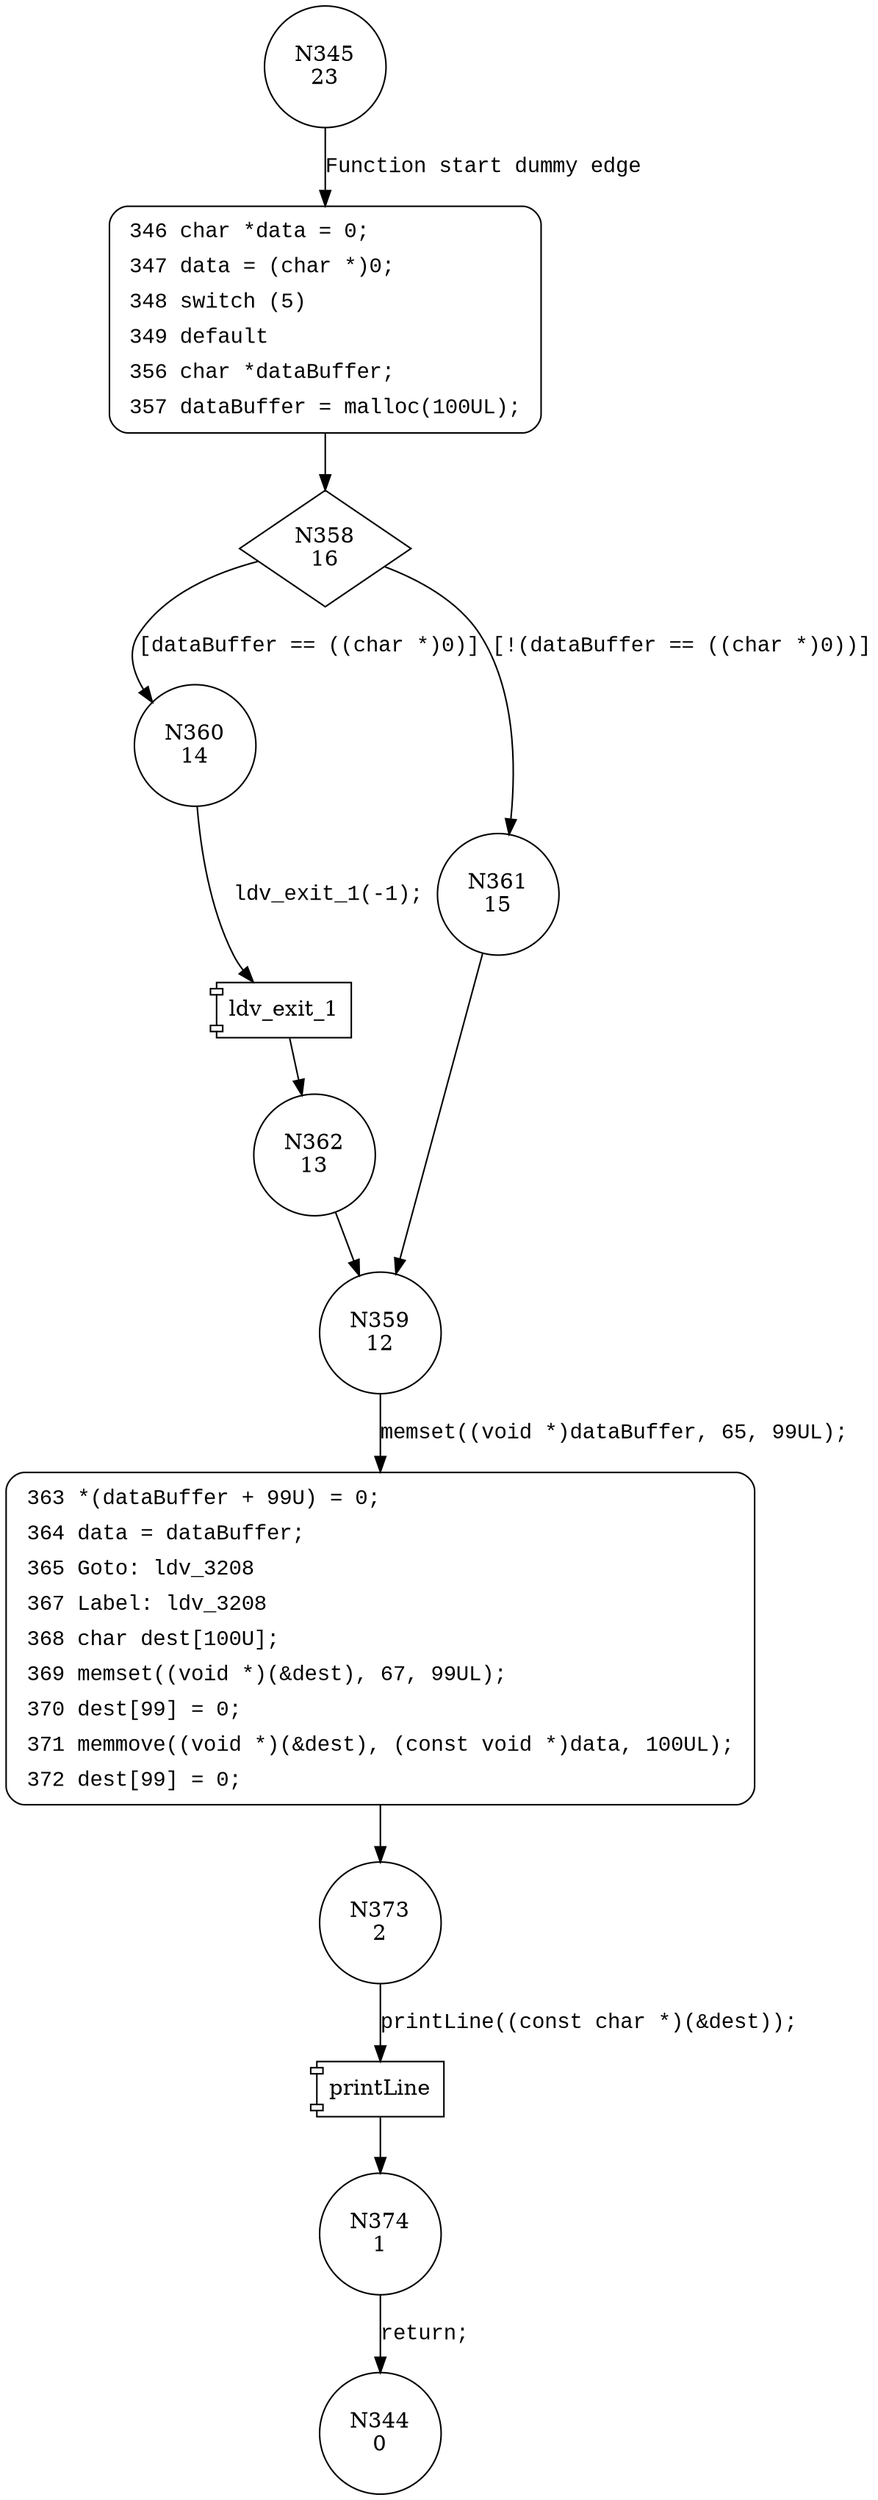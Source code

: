 digraph goodG2B1 {
345 [shape="circle" label="N345\n23"]
346 [shape="circle" label="N346\n22"]
358 [shape="diamond" label="N358\n16"]
360 [shape="circle" label="N360\n14"]
361 [shape="circle" label="N361\n15"]
359 [shape="circle" label="N359\n12"]
363 [shape="circle" label="N363\n11"]
373 [shape="circle" label="N373\n2"]
374 [shape="circle" label="N374\n1"]
362 [shape="circle" label="N362\n13"]
344 [shape="circle" label="N344\n0"]
346 [style="filled,bold" penwidth="1" fillcolor="white" fontname="Courier New" shape="Mrecord" label=<<table border="0" cellborder="0" cellpadding="3" bgcolor="white"><tr><td align="right">346</td><td align="left">char *data = 0;</td></tr><tr><td align="right">347</td><td align="left">data = (char *)0;</td></tr><tr><td align="right">348</td><td align="left">switch (5)</td></tr><tr><td align="right">349</td><td align="left">default</td></tr><tr><td align="right">356</td><td align="left">char *dataBuffer;</td></tr><tr><td align="right">357</td><td align="left">dataBuffer = malloc(100UL);</td></tr></table>>]
346 -> 358[label=""]
363 [style="filled,bold" penwidth="1" fillcolor="white" fontname="Courier New" shape="Mrecord" label=<<table border="0" cellborder="0" cellpadding="3" bgcolor="white"><tr><td align="right">363</td><td align="left">*(dataBuffer + 99U) = 0;</td></tr><tr><td align="right">364</td><td align="left">data = dataBuffer;</td></tr><tr><td align="right">365</td><td align="left">Goto: ldv_3208</td></tr><tr><td align="right">367</td><td align="left">Label: ldv_3208</td></tr><tr><td align="right">368</td><td align="left">char dest[100U];</td></tr><tr><td align="right">369</td><td align="left">memset((void *)(&amp;dest), 67, 99UL);</td></tr><tr><td align="right">370</td><td align="left">dest[99] = 0;</td></tr><tr><td align="right">371</td><td align="left">memmove((void *)(&amp;dest), (const void *)data, 100UL);</td></tr><tr><td align="right">372</td><td align="left">dest[99] = 0;</td></tr></table>>]
363 -> 373[label=""]
345 -> 346 [label="Function start dummy edge" fontname="Courier New"]
358 -> 360 [label="[dataBuffer == ((char *)0)]" fontname="Courier New"]
358 -> 361 [label="[!(dataBuffer == ((char *)0))]" fontname="Courier New"]
359 -> 363 [label="memset((void *)dataBuffer, 65, 99UL);" fontname="Courier New"]
100010 [shape="component" label="printLine"]
373 -> 100010 [label="printLine((const char *)(&dest));" fontname="Courier New"]
100010 -> 374 [label="" fontname="Courier New"]
100011 [shape="component" label="ldv_exit_1"]
360 -> 100011 [label="ldv_exit_1(-1);" fontname="Courier New"]
100011 -> 362 [label="" fontname="Courier New"]
361 -> 359 [label="" fontname="Courier New"]
374 -> 344 [label="return;" fontname="Courier New"]
362 -> 359 [label="" fontname="Courier New"]
}